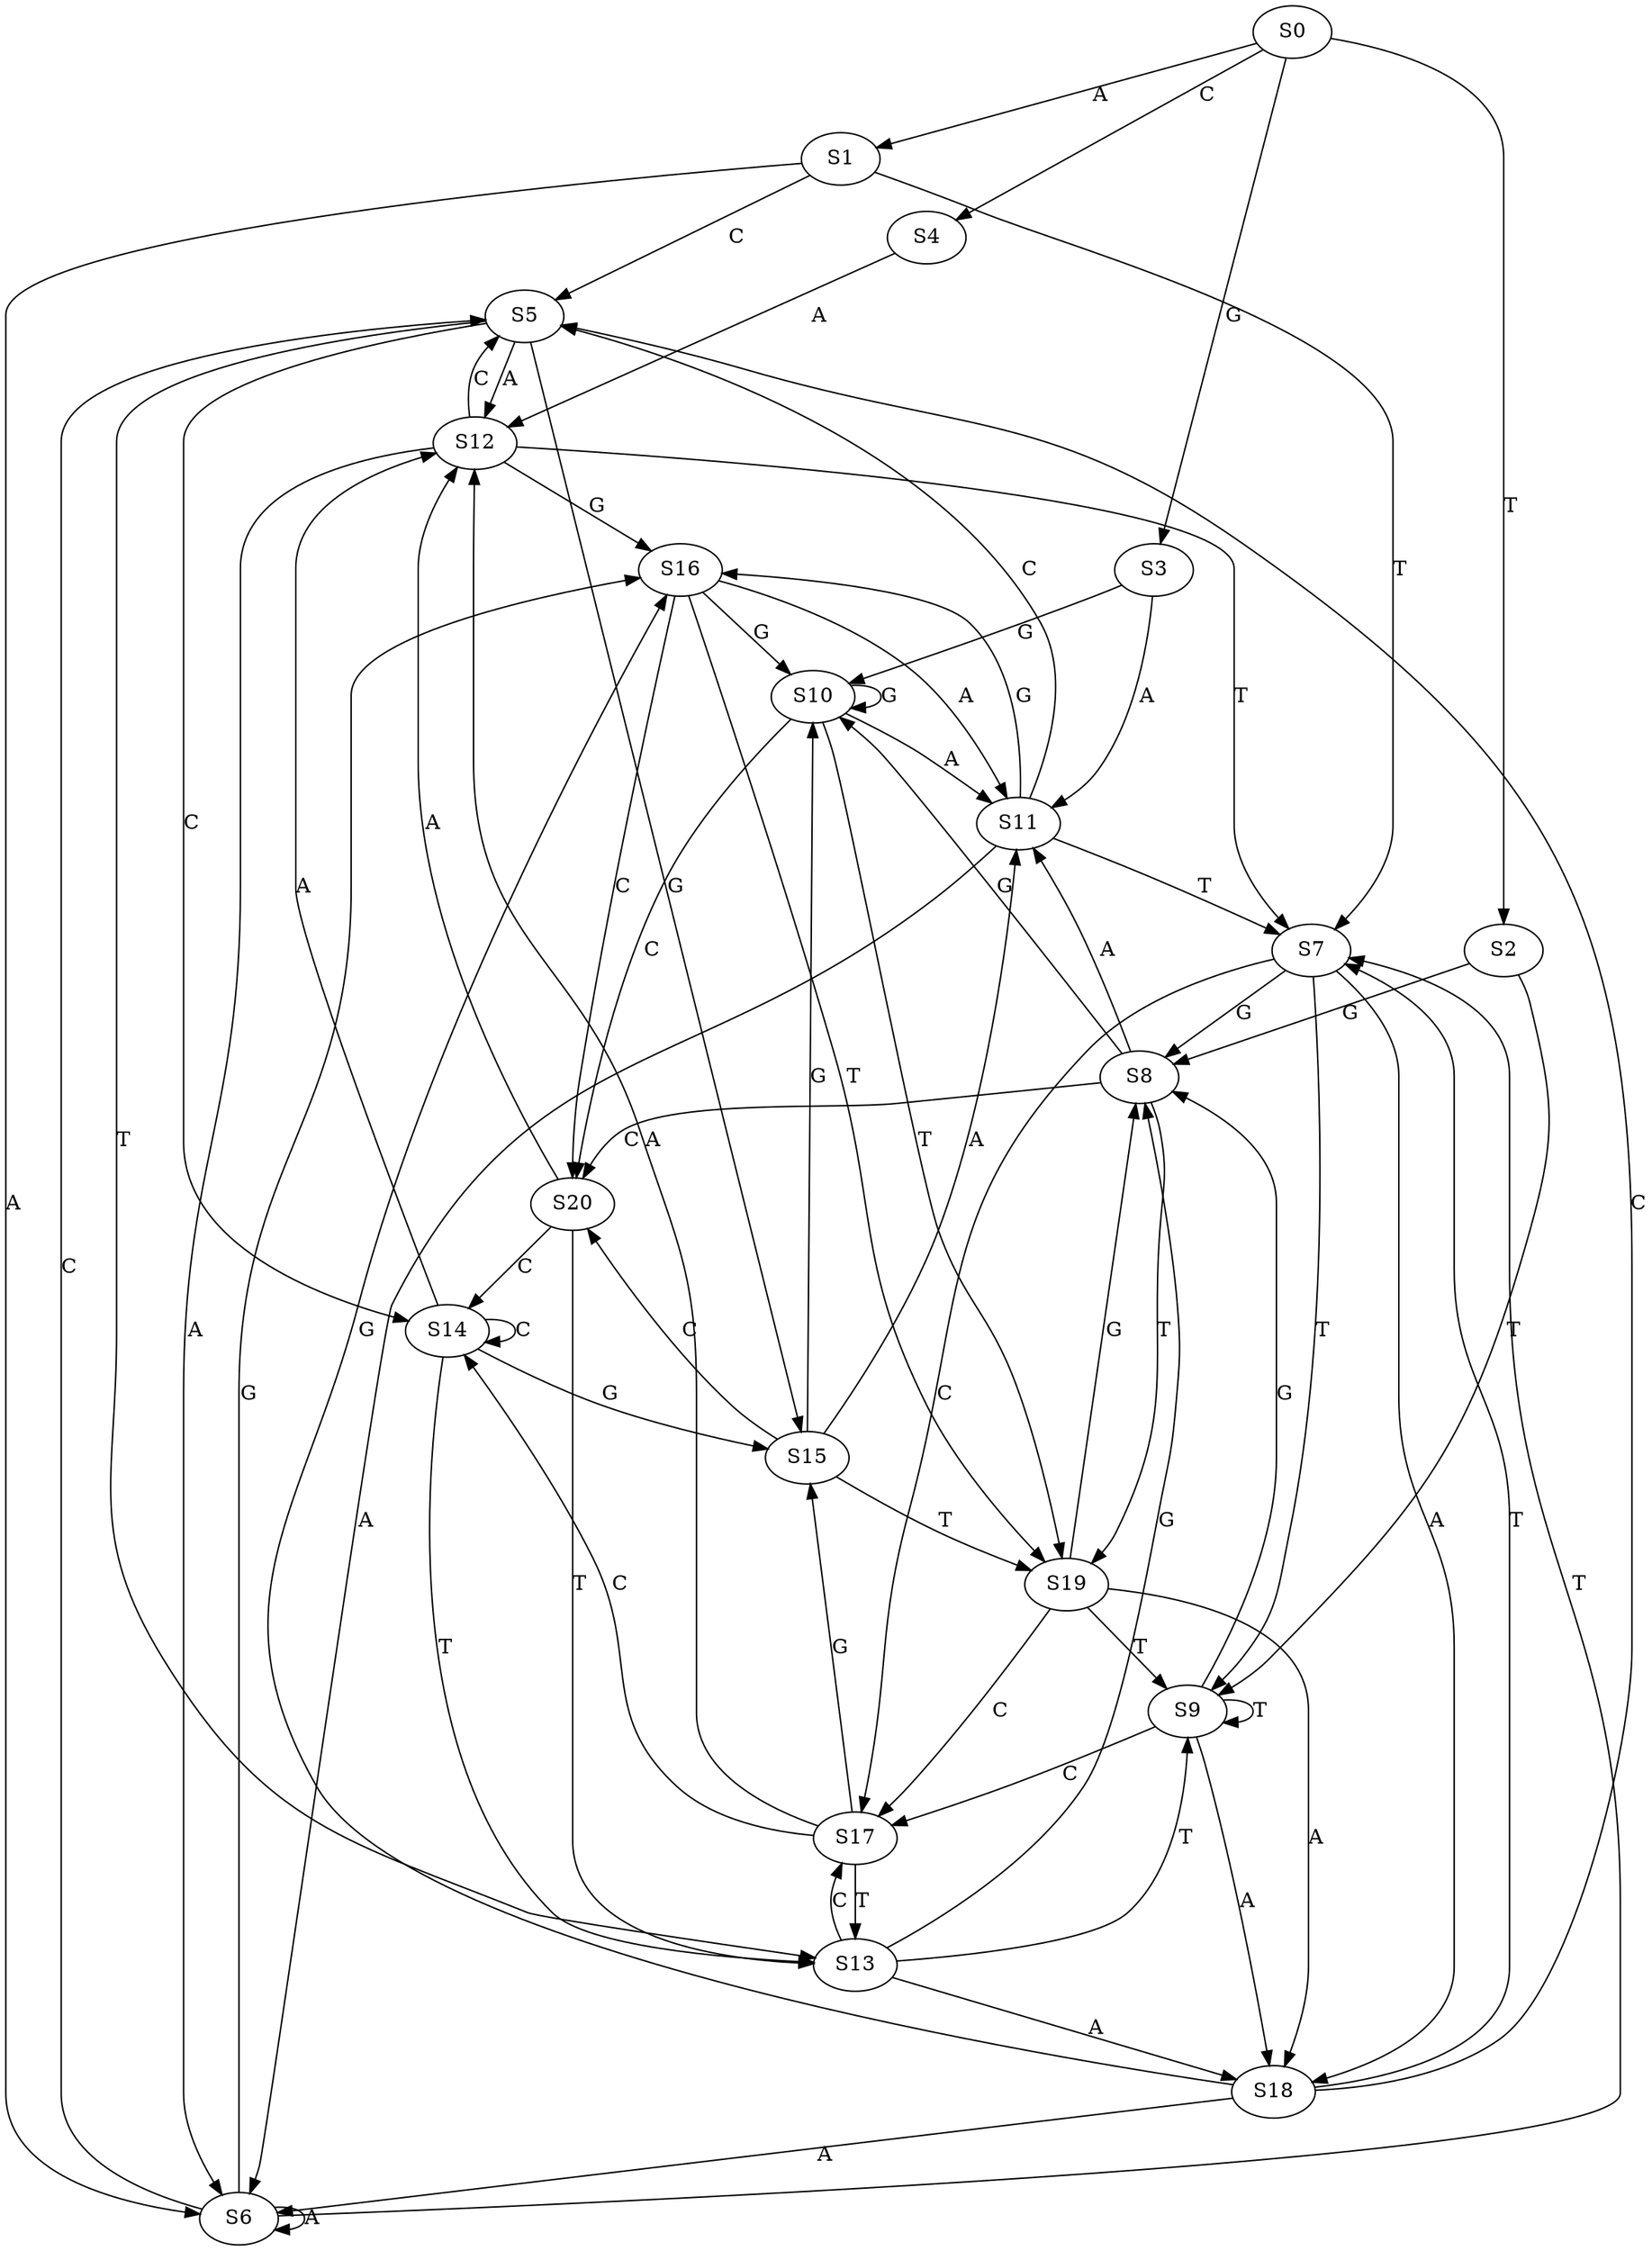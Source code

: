 strict digraph  {
	S0 -> S1 [ label = A ];
	S0 -> S2 [ label = T ];
	S0 -> S3 [ label = G ];
	S0 -> S4 [ label = C ];
	S1 -> S5 [ label = C ];
	S1 -> S6 [ label = A ];
	S1 -> S7 [ label = T ];
	S2 -> S8 [ label = G ];
	S2 -> S9 [ label = T ];
	S3 -> S10 [ label = G ];
	S3 -> S11 [ label = A ];
	S4 -> S12 [ label = A ];
	S5 -> S13 [ label = T ];
	S5 -> S12 [ label = A ];
	S5 -> S14 [ label = C ];
	S5 -> S15 [ label = G ];
	S6 -> S5 [ label = C ];
	S6 -> S16 [ label = G ];
	S6 -> S6 [ label = A ];
	S6 -> S7 [ label = T ];
	S7 -> S17 [ label = C ];
	S7 -> S9 [ label = T ];
	S7 -> S18 [ label = A ];
	S7 -> S8 [ label = G ];
	S8 -> S10 [ label = G ];
	S8 -> S19 [ label = T ];
	S8 -> S11 [ label = A ];
	S8 -> S20 [ label = C ];
	S9 -> S17 [ label = C ];
	S9 -> S9 [ label = T ];
	S9 -> S8 [ label = G ];
	S9 -> S18 [ label = A ];
	S10 -> S19 [ label = T ];
	S10 -> S11 [ label = A ];
	S10 -> S10 [ label = G ];
	S10 -> S20 [ label = C ];
	S11 -> S7 [ label = T ];
	S11 -> S5 [ label = C ];
	S11 -> S16 [ label = G ];
	S11 -> S6 [ label = A ];
	S12 -> S6 [ label = A ];
	S12 -> S7 [ label = T ];
	S12 -> S16 [ label = G ];
	S12 -> S5 [ label = C ];
	S13 -> S17 [ label = C ];
	S13 -> S9 [ label = T ];
	S13 -> S18 [ label = A ];
	S13 -> S8 [ label = G ];
	S14 -> S12 [ label = A ];
	S14 -> S13 [ label = T ];
	S14 -> S14 [ label = C ];
	S14 -> S15 [ label = G ];
	S15 -> S20 [ label = C ];
	S15 -> S11 [ label = A ];
	S15 -> S19 [ label = T ];
	S15 -> S10 [ label = G ];
	S16 -> S11 [ label = A ];
	S16 -> S19 [ label = T ];
	S16 -> S10 [ label = G ];
	S16 -> S20 [ label = C ];
	S17 -> S15 [ label = G ];
	S17 -> S12 [ label = A ];
	S17 -> S13 [ label = T ];
	S17 -> S14 [ label = C ];
	S18 -> S7 [ label = T ];
	S18 -> S16 [ label = G ];
	S18 -> S6 [ label = A ];
	S18 -> S5 [ label = C ];
	S19 -> S17 [ label = C ];
	S19 -> S9 [ label = T ];
	S19 -> S8 [ label = G ];
	S19 -> S18 [ label = A ];
	S20 -> S14 [ label = C ];
	S20 -> S13 [ label = T ];
	S20 -> S12 [ label = A ];
}
